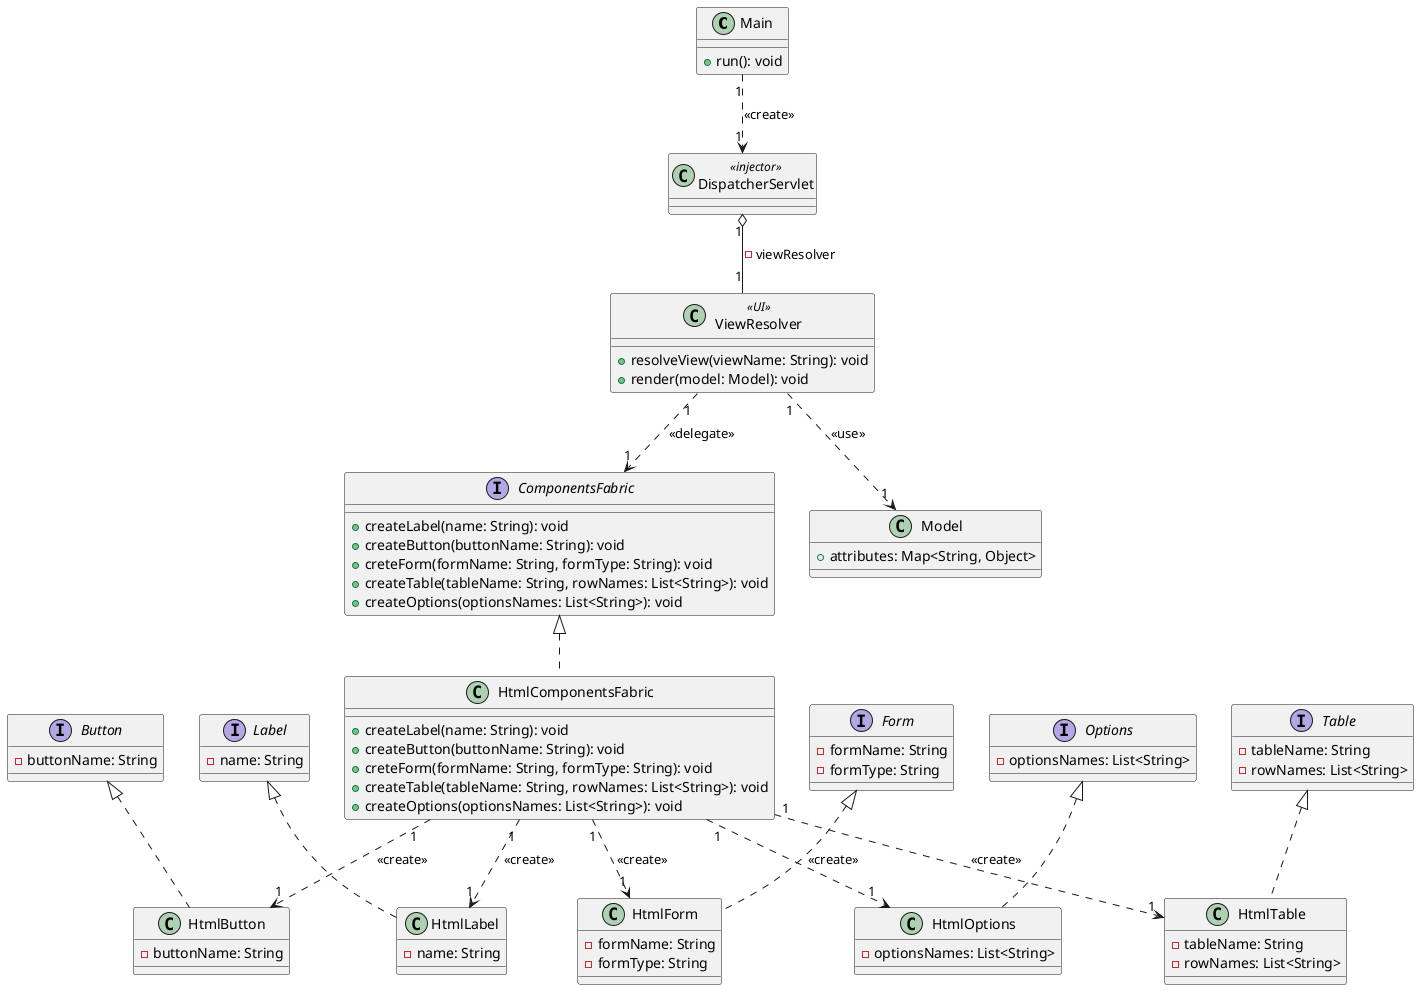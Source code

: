 @startuml
class Main {
  + run(): void

}

class DispatcherServlet <<injector>>{

}

class ViewResolver <<UI>>{
  + resolveView(viewName: String): void
  + render(model: Model): void
}

interface ComponentsFabric{
  + createLabel(name: String): void
  + createButton(buttonName: String): void
  + creteForm(formName: String, formType: String): void
  + createTable(tableName: String, rowNames: List<String>): void
  + createOptions(optionsNames: List<String>): void
}

class HtmlComponentsFabric{
  + createLabel(name: String): void
  + createButton(buttonName: String): void
  + creteForm(formName: String, formType: String): void
  + createTable(tableName: String, rowNames: List<String>): void
  + createOptions(optionsNames: List<String>): void
}

class Model{
  + attributes: Map<String, Object>
}

interface Label{
  - name: String
}

interface Button{
  - buttonName: String
}

interface Form{
  - formName: String
  - formType: String
}

interface Table{
  - tableName: String
  - rowNames: List<String>
}

interface Options{
  - optionsNames: List<String>
}

class HtmlLabel{
  - name: String
}

class HtmlButton{
  - buttonName: String
}

class HtmlForm{
  - formName: String
  - formType: String
}

class HtmlTable{
  - tableName: String
  - rowNames: List<String>
}

class HtmlOptions{
  - optionsNames: List<String>
}

Main "1" ..> "1" DispatcherServlet: <<create>>

DispatcherServlet "1" o-- "1" ViewResolver: - viewResolver
ComponentsFabric <|.. HtmlComponentsFabric

ViewResolver "1" ..> "1" ComponentsFabric: <<delegate>>
ViewResolver "1" ..> "1" Model: <<use>>

HtmlComponentsFabric "1" ..> "1" HtmlLabel: <<create>>
HtmlComponentsFabric "1" ..> "1" HtmlButton: <<create>>
HtmlComponentsFabric "1" ..> "1" HtmlTable: <<create>>
HtmlComponentsFabric "1" ..> "1" HtmlOptions: <<create>>
HtmlComponentsFabric "1" ..> "1" HtmlForm: <<create>>


Label <|.. HtmlLabel
Button <|.. HtmlButton
Table <|.. HtmlTable
Form <|.. HtmlForm
Options <|.. HtmlOptions
@enduml